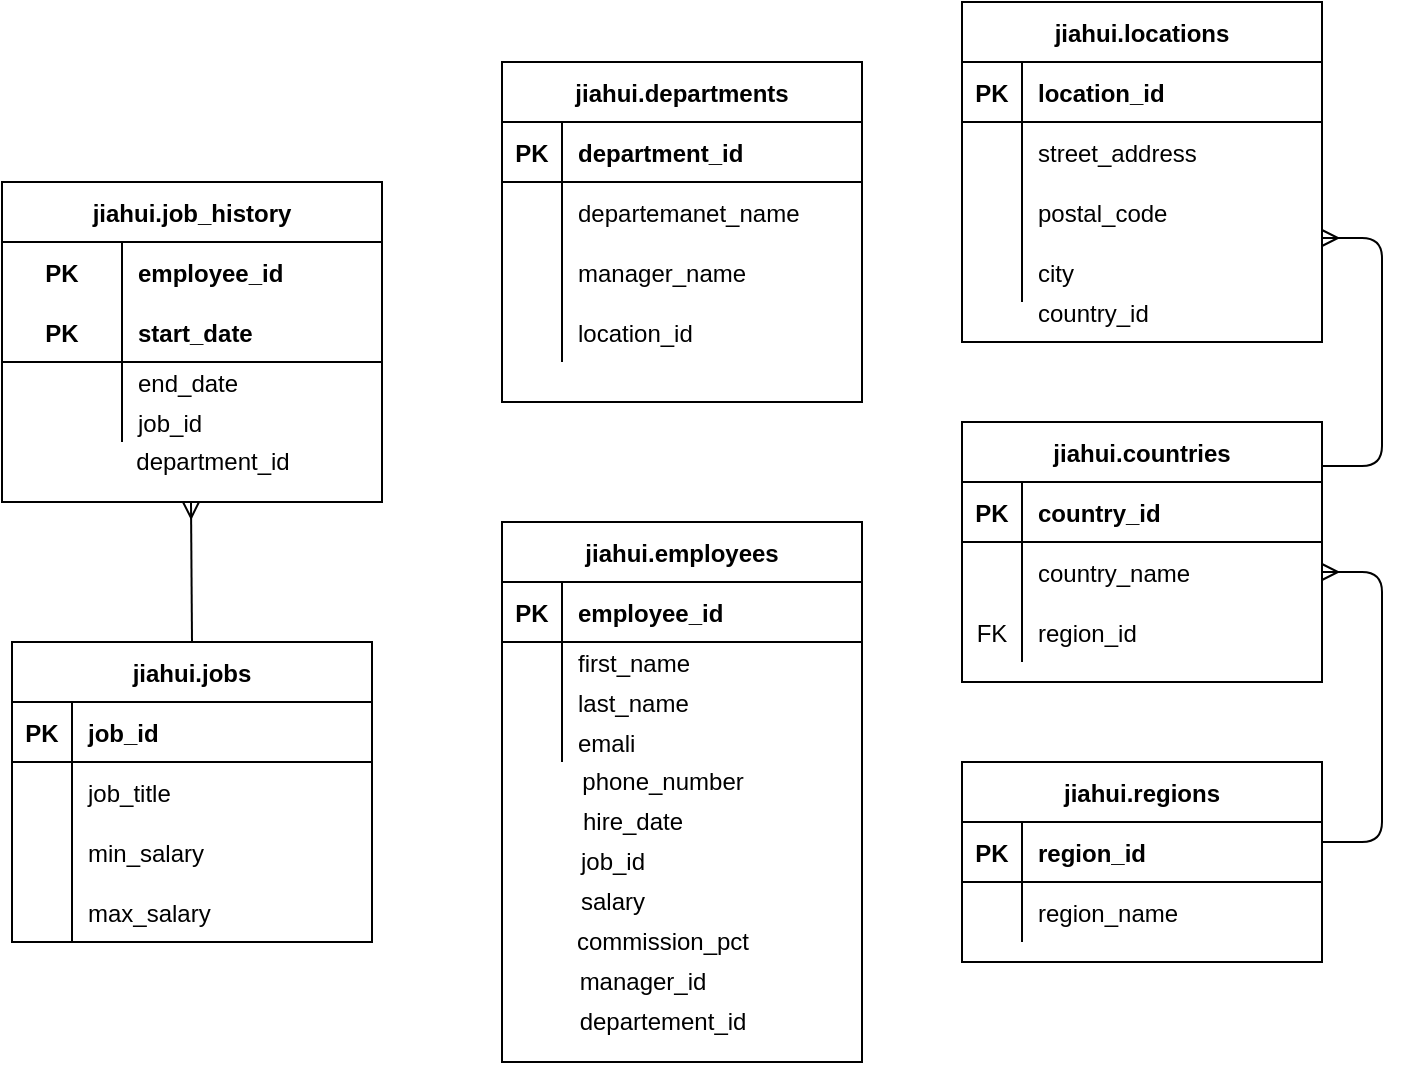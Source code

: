 <mxfile version="13.9.2" type="github">
  <diagram id="oKktQ7i2lsQa1mrW154o" name="Page-1">
    <mxGraphModel dx="920" dy="514" grid="1" gridSize="10" guides="1" tooltips="1" connect="1" arrows="1" fold="1" page="1" pageScale="1" pageWidth="827" pageHeight="1169" math="0" shadow="0">
      <root>
        <mxCell id="0" />
        <mxCell id="1" parent="0" />
        <mxCell id="AiLqDA74QCMFkK-5nruq-1" value="jiahui.regions" style="shape=table;startSize=30;container=1;collapsible=1;childLayout=tableLayout;fixedRows=1;rowLines=0;fontStyle=1;align=center;resizeLast=1;" parent="1" vertex="1">
          <mxGeometry x="580" y="580" width="180" height="100" as="geometry" />
        </mxCell>
        <mxCell id="AiLqDA74QCMFkK-5nruq-2" value="" style="shape=partialRectangle;collapsible=0;dropTarget=0;pointerEvents=0;fillColor=none;top=0;left=0;bottom=1;right=0;points=[[0,0.5],[1,0.5]];portConstraint=eastwest;" parent="AiLqDA74QCMFkK-5nruq-1" vertex="1">
          <mxGeometry y="30" width="180" height="30" as="geometry" />
        </mxCell>
        <mxCell id="AiLqDA74QCMFkK-5nruq-3" value="PK" style="shape=partialRectangle;connectable=0;fillColor=none;top=0;left=0;bottom=0;right=0;fontStyle=1;overflow=hidden;" parent="AiLqDA74QCMFkK-5nruq-2" vertex="1">
          <mxGeometry width="30" height="30" as="geometry" />
        </mxCell>
        <mxCell id="AiLqDA74QCMFkK-5nruq-4" value="region_id" style="shape=partialRectangle;connectable=0;fillColor=none;top=0;left=0;bottom=0;right=0;align=left;spacingLeft=6;fontStyle=1;overflow=hidden;" parent="AiLqDA74QCMFkK-5nruq-2" vertex="1">
          <mxGeometry x="30" width="150" height="30" as="geometry" />
        </mxCell>
        <mxCell id="AiLqDA74QCMFkK-5nruq-5" value="" style="shape=partialRectangle;collapsible=0;dropTarget=0;pointerEvents=0;fillColor=none;top=0;left=0;bottom=0;right=0;points=[[0,0.5],[1,0.5]];portConstraint=eastwest;" parent="AiLqDA74QCMFkK-5nruq-1" vertex="1">
          <mxGeometry y="60" width="180" height="30" as="geometry" />
        </mxCell>
        <mxCell id="AiLqDA74QCMFkK-5nruq-6" value="" style="shape=partialRectangle;connectable=0;fillColor=none;top=0;left=0;bottom=0;right=0;editable=1;overflow=hidden;" parent="AiLqDA74QCMFkK-5nruq-5" vertex="1">
          <mxGeometry width="30" height="30" as="geometry" />
        </mxCell>
        <mxCell id="AiLqDA74QCMFkK-5nruq-7" value="region_name" style="shape=partialRectangle;connectable=0;fillColor=none;top=0;left=0;bottom=0;right=0;align=left;spacingLeft=6;overflow=hidden;" parent="AiLqDA74QCMFkK-5nruq-5" vertex="1">
          <mxGeometry x="30" width="150" height="30" as="geometry" />
        </mxCell>
        <mxCell id="ExNAI3M1cGkK11rpZreg-1" value="jiahui.countries" style="shape=table;startSize=30;container=1;collapsible=1;childLayout=tableLayout;fixedRows=1;rowLines=0;fontStyle=1;align=center;resizeLast=1;strokeColor=#000000;" vertex="1" parent="1">
          <mxGeometry x="580" y="410" width="180" height="130" as="geometry" />
        </mxCell>
        <mxCell id="ExNAI3M1cGkK11rpZreg-2" value="" style="shape=partialRectangle;collapsible=0;dropTarget=0;pointerEvents=0;fillColor=none;top=0;left=0;bottom=1;right=0;points=[[0,0.5],[1,0.5]];portConstraint=eastwest;" vertex="1" parent="ExNAI3M1cGkK11rpZreg-1">
          <mxGeometry y="30" width="180" height="30" as="geometry" />
        </mxCell>
        <mxCell id="ExNAI3M1cGkK11rpZreg-3" value="PK" style="shape=partialRectangle;connectable=0;fillColor=none;top=0;left=0;bottom=0;right=0;fontStyle=1;overflow=hidden;" vertex="1" parent="ExNAI3M1cGkK11rpZreg-2">
          <mxGeometry width="30" height="30" as="geometry" />
        </mxCell>
        <mxCell id="ExNAI3M1cGkK11rpZreg-4" value="country_id" style="shape=partialRectangle;connectable=0;fillColor=none;top=0;left=0;bottom=0;right=0;align=left;spacingLeft=6;fontStyle=1;overflow=hidden;" vertex="1" parent="ExNAI3M1cGkK11rpZreg-2">
          <mxGeometry x="30" width="150" height="30" as="geometry" />
        </mxCell>
        <mxCell id="ExNAI3M1cGkK11rpZreg-5" value="" style="shape=partialRectangle;collapsible=0;dropTarget=0;pointerEvents=0;fillColor=none;top=0;left=0;bottom=0;right=0;points=[[0,0.5],[1,0.5]];portConstraint=eastwest;" vertex="1" parent="ExNAI3M1cGkK11rpZreg-1">
          <mxGeometry y="60" width="180" height="30" as="geometry" />
        </mxCell>
        <mxCell id="ExNAI3M1cGkK11rpZreg-6" value="" style="shape=partialRectangle;connectable=0;fillColor=none;top=0;left=0;bottom=0;right=0;editable=1;overflow=hidden;" vertex="1" parent="ExNAI3M1cGkK11rpZreg-5">
          <mxGeometry width="30" height="30" as="geometry" />
        </mxCell>
        <mxCell id="ExNAI3M1cGkK11rpZreg-7" value="country_name" style="shape=partialRectangle;connectable=0;fillColor=none;top=0;left=0;bottom=0;right=0;align=left;spacingLeft=6;overflow=hidden;" vertex="1" parent="ExNAI3M1cGkK11rpZreg-5">
          <mxGeometry x="30" width="150" height="30" as="geometry" />
        </mxCell>
        <mxCell id="ExNAI3M1cGkK11rpZreg-8" value="" style="shape=partialRectangle;collapsible=0;dropTarget=0;pointerEvents=0;fillColor=none;top=0;left=0;bottom=0;right=0;points=[[0,0.5],[1,0.5]];portConstraint=eastwest;" vertex="1" parent="ExNAI3M1cGkK11rpZreg-1">
          <mxGeometry y="90" width="180" height="30" as="geometry" />
        </mxCell>
        <mxCell id="ExNAI3M1cGkK11rpZreg-9" value="FK" style="shape=partialRectangle;connectable=0;fillColor=none;top=0;left=0;bottom=0;right=0;editable=1;overflow=hidden;" vertex="1" parent="ExNAI3M1cGkK11rpZreg-8">
          <mxGeometry width="30" height="30" as="geometry" />
        </mxCell>
        <mxCell id="ExNAI3M1cGkK11rpZreg-10" value="region_id" style="shape=partialRectangle;connectable=0;fillColor=none;top=0;left=0;bottom=0;right=0;align=left;spacingLeft=6;overflow=hidden;" vertex="1" parent="ExNAI3M1cGkK11rpZreg-8">
          <mxGeometry x="30" width="150" height="30" as="geometry" />
        </mxCell>
        <mxCell id="ExNAI3M1cGkK11rpZreg-14" value="" style="edgeStyle=entityRelationEdgeStyle;fontSize=12;html=1;endArrow=ERmany;" edge="1" parent="1" target="ExNAI3M1cGkK11rpZreg-5">
          <mxGeometry width="100" height="100" relative="1" as="geometry">
            <mxPoint x="760" y="620" as="sourcePoint" />
            <mxPoint x="860" y="520" as="targetPoint" />
          </mxGeometry>
        </mxCell>
        <mxCell id="ExNAI3M1cGkK11rpZreg-15" value="jiahui.job_history" style="shape=table;startSize=30;container=1;collapsible=1;childLayout=tableLayout;fixedRows=1;rowLines=0;fontStyle=1;align=center;resizeLast=1;" vertex="1" parent="1">
          <mxGeometry x="100" y="290" width="190" height="160" as="geometry" />
        </mxCell>
        <mxCell id="ExNAI3M1cGkK11rpZreg-16" value="" style="shape=partialRectangle;collapsible=0;dropTarget=0;pointerEvents=0;fillColor=none;top=0;left=0;bottom=0;right=0;points=[[0,0.5],[1,0.5]];portConstraint=eastwest;" vertex="1" parent="ExNAI3M1cGkK11rpZreg-15">
          <mxGeometry y="30" width="190" height="30" as="geometry" />
        </mxCell>
        <mxCell id="ExNAI3M1cGkK11rpZreg-17" value="PK" style="shape=partialRectangle;connectable=0;fillColor=none;top=0;left=0;bottom=0;right=0;fontStyle=1;overflow=hidden;" vertex="1" parent="ExNAI3M1cGkK11rpZreg-16">
          <mxGeometry width="60" height="30" as="geometry" />
        </mxCell>
        <mxCell id="ExNAI3M1cGkK11rpZreg-18" value="employee_id" style="shape=partialRectangle;connectable=0;fillColor=none;top=0;left=0;bottom=0;right=0;align=left;spacingLeft=6;fontStyle=1;overflow=hidden;" vertex="1" parent="ExNAI3M1cGkK11rpZreg-16">
          <mxGeometry x="60" width="130" height="30" as="geometry" />
        </mxCell>
        <mxCell id="ExNAI3M1cGkK11rpZreg-19" value="" style="shape=partialRectangle;collapsible=0;dropTarget=0;pointerEvents=0;fillColor=none;top=0;left=0;bottom=1;right=0;points=[[0,0.5],[1,0.5]];portConstraint=eastwest;" vertex="1" parent="ExNAI3M1cGkK11rpZreg-15">
          <mxGeometry y="60" width="190" height="30" as="geometry" />
        </mxCell>
        <mxCell id="ExNAI3M1cGkK11rpZreg-20" value="PK" style="shape=partialRectangle;connectable=0;fillColor=none;top=0;left=0;bottom=0;right=0;fontStyle=1;overflow=hidden;" vertex="1" parent="ExNAI3M1cGkK11rpZreg-19">
          <mxGeometry width="60" height="30" as="geometry" />
        </mxCell>
        <mxCell id="ExNAI3M1cGkK11rpZreg-21" value="start_date" style="shape=partialRectangle;connectable=0;fillColor=none;top=0;left=0;bottom=0;right=0;align=left;spacingLeft=6;fontStyle=1;overflow=hidden;" vertex="1" parent="ExNAI3M1cGkK11rpZreg-19">
          <mxGeometry x="60" width="130" height="30" as="geometry" />
        </mxCell>
        <mxCell id="ExNAI3M1cGkK11rpZreg-22" value="" style="shape=partialRectangle;collapsible=0;dropTarget=0;pointerEvents=0;fillColor=none;top=0;left=0;bottom=0;right=0;points=[[0,0.5],[1,0.5]];portConstraint=eastwest;" vertex="1" parent="ExNAI3M1cGkK11rpZreg-15">
          <mxGeometry y="90" width="190" height="20" as="geometry" />
        </mxCell>
        <mxCell id="ExNAI3M1cGkK11rpZreg-23" value="" style="shape=partialRectangle;connectable=0;fillColor=none;top=0;left=0;bottom=0;right=0;editable=1;overflow=hidden;" vertex="1" parent="ExNAI3M1cGkK11rpZreg-22">
          <mxGeometry width="60" height="20" as="geometry" />
        </mxCell>
        <mxCell id="ExNAI3M1cGkK11rpZreg-24" value="end_date" style="shape=partialRectangle;connectable=0;fillColor=none;top=0;left=0;bottom=0;right=0;align=left;spacingLeft=6;overflow=hidden;" vertex="1" parent="ExNAI3M1cGkK11rpZreg-22">
          <mxGeometry x="60" width="130" height="20" as="geometry" />
        </mxCell>
        <mxCell id="ExNAI3M1cGkK11rpZreg-25" value="" style="shape=partialRectangle;collapsible=0;dropTarget=0;pointerEvents=0;fillColor=none;top=0;left=0;bottom=0;right=0;points=[[0,0.5],[1,0.5]];portConstraint=eastwest;" vertex="1" parent="ExNAI3M1cGkK11rpZreg-15">
          <mxGeometry y="110" width="190" height="20" as="geometry" />
        </mxCell>
        <mxCell id="ExNAI3M1cGkK11rpZreg-26" value="" style="shape=partialRectangle;connectable=0;fillColor=none;top=0;left=0;bottom=0;right=0;editable=1;overflow=hidden;" vertex="1" parent="ExNAI3M1cGkK11rpZreg-25">
          <mxGeometry width="60" height="20" as="geometry" />
        </mxCell>
        <mxCell id="ExNAI3M1cGkK11rpZreg-27" value="job_id" style="shape=partialRectangle;connectable=0;fillColor=none;top=0;left=0;bottom=0;right=0;align=left;spacingLeft=6;overflow=hidden;" vertex="1" parent="ExNAI3M1cGkK11rpZreg-25">
          <mxGeometry x="60" width="130" height="20" as="geometry" />
        </mxCell>
        <mxCell id="ExNAI3M1cGkK11rpZreg-29" value="department_id" style="text;html=1;align=center;verticalAlign=middle;resizable=0;points=[];autosize=1;" vertex="1" parent="1">
          <mxGeometry x="160" y="420" width="90" height="20" as="geometry" />
        </mxCell>
        <mxCell id="ExNAI3M1cGkK11rpZreg-30" value="jiahui.jobs" style="shape=table;startSize=30;container=1;collapsible=1;childLayout=tableLayout;fixedRows=1;rowLines=0;fontStyle=1;align=center;resizeLast=1;" vertex="1" parent="1">
          <mxGeometry x="105" y="520" width="180" height="150" as="geometry" />
        </mxCell>
        <mxCell id="ExNAI3M1cGkK11rpZreg-31" value="" style="shape=partialRectangle;collapsible=0;dropTarget=0;pointerEvents=0;fillColor=none;top=0;left=0;bottom=1;right=0;points=[[0,0.5],[1,0.5]];portConstraint=eastwest;" vertex="1" parent="ExNAI3M1cGkK11rpZreg-30">
          <mxGeometry y="30" width="180" height="30" as="geometry" />
        </mxCell>
        <mxCell id="ExNAI3M1cGkK11rpZreg-32" value="PK" style="shape=partialRectangle;connectable=0;fillColor=none;top=0;left=0;bottom=0;right=0;fontStyle=1;overflow=hidden;" vertex="1" parent="ExNAI3M1cGkK11rpZreg-31">
          <mxGeometry width="30" height="30" as="geometry" />
        </mxCell>
        <mxCell id="ExNAI3M1cGkK11rpZreg-33" value="job_id" style="shape=partialRectangle;connectable=0;fillColor=none;top=0;left=0;bottom=0;right=0;align=left;spacingLeft=6;fontStyle=1;overflow=hidden;" vertex="1" parent="ExNAI3M1cGkK11rpZreg-31">
          <mxGeometry x="30" width="150" height="30" as="geometry" />
        </mxCell>
        <mxCell id="ExNAI3M1cGkK11rpZreg-34" value="" style="shape=partialRectangle;collapsible=0;dropTarget=0;pointerEvents=0;fillColor=none;top=0;left=0;bottom=0;right=0;points=[[0,0.5],[1,0.5]];portConstraint=eastwest;" vertex="1" parent="ExNAI3M1cGkK11rpZreg-30">
          <mxGeometry y="60" width="180" height="30" as="geometry" />
        </mxCell>
        <mxCell id="ExNAI3M1cGkK11rpZreg-35" value="" style="shape=partialRectangle;connectable=0;fillColor=none;top=0;left=0;bottom=0;right=0;editable=1;overflow=hidden;" vertex="1" parent="ExNAI3M1cGkK11rpZreg-34">
          <mxGeometry width="30" height="30" as="geometry" />
        </mxCell>
        <mxCell id="ExNAI3M1cGkK11rpZreg-36" value="job_title" style="shape=partialRectangle;connectable=0;fillColor=none;top=0;left=0;bottom=0;right=0;align=left;spacingLeft=6;overflow=hidden;" vertex="1" parent="ExNAI3M1cGkK11rpZreg-34">
          <mxGeometry x="30" width="150" height="30" as="geometry" />
        </mxCell>
        <mxCell id="ExNAI3M1cGkK11rpZreg-37" value="" style="shape=partialRectangle;collapsible=0;dropTarget=0;pointerEvents=0;fillColor=none;top=0;left=0;bottom=0;right=0;points=[[0,0.5],[1,0.5]];portConstraint=eastwest;" vertex="1" parent="ExNAI3M1cGkK11rpZreg-30">
          <mxGeometry y="90" width="180" height="30" as="geometry" />
        </mxCell>
        <mxCell id="ExNAI3M1cGkK11rpZreg-38" value="" style="shape=partialRectangle;connectable=0;fillColor=none;top=0;left=0;bottom=0;right=0;editable=1;overflow=hidden;" vertex="1" parent="ExNAI3M1cGkK11rpZreg-37">
          <mxGeometry width="30" height="30" as="geometry" />
        </mxCell>
        <mxCell id="ExNAI3M1cGkK11rpZreg-39" value="min_salary" style="shape=partialRectangle;connectable=0;fillColor=none;top=0;left=0;bottom=0;right=0;align=left;spacingLeft=6;overflow=hidden;" vertex="1" parent="ExNAI3M1cGkK11rpZreg-37">
          <mxGeometry x="30" width="150" height="30" as="geometry" />
        </mxCell>
        <mxCell id="ExNAI3M1cGkK11rpZreg-40" value="" style="shape=partialRectangle;collapsible=0;dropTarget=0;pointerEvents=0;fillColor=none;top=0;left=0;bottom=0;right=0;points=[[0,0.5],[1,0.5]];portConstraint=eastwest;" vertex="1" parent="ExNAI3M1cGkK11rpZreg-30">
          <mxGeometry y="120" width="180" height="30" as="geometry" />
        </mxCell>
        <mxCell id="ExNAI3M1cGkK11rpZreg-41" value="" style="shape=partialRectangle;connectable=0;fillColor=none;top=0;left=0;bottom=0;right=0;editable=1;overflow=hidden;" vertex="1" parent="ExNAI3M1cGkK11rpZreg-40">
          <mxGeometry width="30" height="30" as="geometry" />
        </mxCell>
        <mxCell id="ExNAI3M1cGkK11rpZreg-42" value="max_salary" style="shape=partialRectangle;connectable=0;fillColor=none;top=0;left=0;bottom=0;right=0;align=left;spacingLeft=6;overflow=hidden;" vertex="1" parent="ExNAI3M1cGkK11rpZreg-40">
          <mxGeometry x="30" width="150" height="30" as="geometry" />
        </mxCell>
        <mxCell id="ExNAI3M1cGkK11rpZreg-48" value="jiahui.departments" style="shape=table;startSize=30;container=1;collapsible=1;childLayout=tableLayout;fixedRows=1;rowLines=0;fontStyle=1;align=center;resizeLast=1;strokeColor=#000000;" vertex="1" parent="1">
          <mxGeometry x="350" y="230" width="180" height="170" as="geometry" />
        </mxCell>
        <mxCell id="ExNAI3M1cGkK11rpZreg-49" value="" style="shape=partialRectangle;collapsible=0;dropTarget=0;pointerEvents=0;fillColor=none;top=0;left=0;bottom=1;right=0;points=[[0,0.5],[1,0.5]];portConstraint=eastwest;" vertex="1" parent="ExNAI3M1cGkK11rpZreg-48">
          <mxGeometry y="30" width="180" height="30" as="geometry" />
        </mxCell>
        <mxCell id="ExNAI3M1cGkK11rpZreg-50" value="PK" style="shape=partialRectangle;connectable=0;fillColor=none;top=0;left=0;bottom=0;right=0;fontStyle=1;overflow=hidden;" vertex="1" parent="ExNAI3M1cGkK11rpZreg-49">
          <mxGeometry width="30" height="30" as="geometry" />
        </mxCell>
        <mxCell id="ExNAI3M1cGkK11rpZreg-51" value="department_id" style="shape=partialRectangle;connectable=0;fillColor=none;top=0;left=0;bottom=0;right=0;align=left;spacingLeft=6;fontStyle=1;overflow=hidden;" vertex="1" parent="ExNAI3M1cGkK11rpZreg-49">
          <mxGeometry x="30" width="150" height="30" as="geometry" />
        </mxCell>
        <mxCell id="ExNAI3M1cGkK11rpZreg-52" value="" style="shape=partialRectangle;collapsible=0;dropTarget=0;pointerEvents=0;fillColor=none;top=0;left=0;bottom=0;right=0;points=[[0,0.5],[1,0.5]];portConstraint=eastwest;" vertex="1" parent="ExNAI3M1cGkK11rpZreg-48">
          <mxGeometry y="60" width="180" height="30" as="geometry" />
        </mxCell>
        <mxCell id="ExNAI3M1cGkK11rpZreg-53" value="" style="shape=partialRectangle;connectable=0;fillColor=none;top=0;left=0;bottom=0;right=0;editable=1;overflow=hidden;" vertex="1" parent="ExNAI3M1cGkK11rpZreg-52">
          <mxGeometry width="30" height="30" as="geometry" />
        </mxCell>
        <mxCell id="ExNAI3M1cGkK11rpZreg-54" value="departemanet_name" style="shape=partialRectangle;connectable=0;fillColor=none;top=0;left=0;bottom=0;right=0;align=left;spacingLeft=6;overflow=hidden;" vertex="1" parent="ExNAI3M1cGkK11rpZreg-52">
          <mxGeometry x="30" width="150" height="30" as="geometry" />
        </mxCell>
        <mxCell id="ExNAI3M1cGkK11rpZreg-55" value="" style="shape=partialRectangle;collapsible=0;dropTarget=0;pointerEvents=0;fillColor=none;top=0;left=0;bottom=0;right=0;points=[[0,0.5],[1,0.5]];portConstraint=eastwest;" vertex="1" parent="ExNAI3M1cGkK11rpZreg-48">
          <mxGeometry y="90" width="180" height="30" as="geometry" />
        </mxCell>
        <mxCell id="ExNAI3M1cGkK11rpZreg-56" value="" style="shape=partialRectangle;connectable=0;fillColor=none;top=0;left=0;bottom=0;right=0;editable=1;overflow=hidden;" vertex="1" parent="ExNAI3M1cGkK11rpZreg-55">
          <mxGeometry width="30" height="30" as="geometry" />
        </mxCell>
        <mxCell id="ExNAI3M1cGkK11rpZreg-57" value="manager_name" style="shape=partialRectangle;connectable=0;fillColor=none;top=0;left=0;bottom=0;right=0;align=left;spacingLeft=6;overflow=hidden;" vertex="1" parent="ExNAI3M1cGkK11rpZreg-55">
          <mxGeometry x="30" width="150" height="30" as="geometry" />
        </mxCell>
        <mxCell id="ExNAI3M1cGkK11rpZreg-58" value="" style="shape=partialRectangle;collapsible=0;dropTarget=0;pointerEvents=0;fillColor=none;top=0;left=0;bottom=0;right=0;points=[[0,0.5],[1,0.5]];portConstraint=eastwest;" vertex="1" parent="ExNAI3M1cGkK11rpZreg-48">
          <mxGeometry y="120" width="180" height="30" as="geometry" />
        </mxCell>
        <mxCell id="ExNAI3M1cGkK11rpZreg-59" value="" style="shape=partialRectangle;connectable=0;fillColor=none;top=0;left=0;bottom=0;right=0;editable=1;overflow=hidden;" vertex="1" parent="ExNAI3M1cGkK11rpZreg-58">
          <mxGeometry width="30" height="30" as="geometry" />
        </mxCell>
        <mxCell id="ExNAI3M1cGkK11rpZreg-60" value="location_id" style="shape=partialRectangle;connectable=0;fillColor=none;top=0;left=0;bottom=0;right=0;align=left;spacingLeft=6;overflow=hidden;" vertex="1" parent="ExNAI3M1cGkK11rpZreg-58">
          <mxGeometry x="30" width="150" height="30" as="geometry" />
        </mxCell>
        <mxCell id="ExNAI3M1cGkK11rpZreg-64" value="" style="fontSize=12;html=1;endArrow=ERmany;exitX=0.5;exitY=0;exitDx=0;exitDy=0;" edge="1" parent="1" source="ExNAI3M1cGkK11rpZreg-30">
          <mxGeometry width="100" height="100" relative="1" as="geometry">
            <mxPoint x="195" y="480" as="sourcePoint" />
            <mxPoint x="194.5" y="450" as="targetPoint" />
          </mxGeometry>
        </mxCell>
        <mxCell id="ExNAI3M1cGkK11rpZreg-66" value="jiahui.employees" style="shape=table;startSize=30;container=1;collapsible=1;childLayout=tableLayout;fixedRows=1;rowLines=0;fontStyle=1;align=center;resizeLast=1;strokeColor=#000000;" vertex="1" parent="1">
          <mxGeometry x="350" y="460" width="180" height="270" as="geometry">
            <mxRectangle x="350" y="460" width="130" height="30" as="alternateBounds" />
          </mxGeometry>
        </mxCell>
        <mxCell id="ExNAI3M1cGkK11rpZreg-67" value="" style="shape=partialRectangle;collapsible=0;dropTarget=0;pointerEvents=0;fillColor=none;top=0;left=0;bottom=1;right=0;points=[[0,0.5],[1,0.5]];portConstraint=eastwest;" vertex="1" parent="ExNAI3M1cGkK11rpZreg-66">
          <mxGeometry y="30" width="180" height="30" as="geometry" />
        </mxCell>
        <mxCell id="ExNAI3M1cGkK11rpZreg-68" value="PK" style="shape=partialRectangle;connectable=0;fillColor=none;top=0;left=0;bottom=0;right=0;fontStyle=1;overflow=hidden;" vertex="1" parent="ExNAI3M1cGkK11rpZreg-67">
          <mxGeometry width="30" height="30" as="geometry" />
        </mxCell>
        <mxCell id="ExNAI3M1cGkK11rpZreg-69" value="employee_id" style="shape=partialRectangle;connectable=0;fillColor=none;top=0;left=0;bottom=0;right=0;align=left;spacingLeft=6;fontStyle=1;overflow=hidden;fontFamily=Helvetica;" vertex="1" parent="ExNAI3M1cGkK11rpZreg-67">
          <mxGeometry x="30" width="150" height="30" as="geometry" />
        </mxCell>
        <mxCell id="ExNAI3M1cGkK11rpZreg-70" value="" style="shape=partialRectangle;collapsible=0;dropTarget=0;pointerEvents=0;fillColor=none;top=0;left=0;bottom=0;right=0;points=[[0,0.5],[1,0.5]];portConstraint=eastwest;" vertex="1" parent="ExNAI3M1cGkK11rpZreg-66">
          <mxGeometry y="60" width="180" height="20" as="geometry" />
        </mxCell>
        <mxCell id="ExNAI3M1cGkK11rpZreg-71" value="" style="shape=partialRectangle;connectable=0;fillColor=none;top=0;left=0;bottom=0;right=0;editable=1;overflow=hidden;" vertex="1" parent="ExNAI3M1cGkK11rpZreg-70">
          <mxGeometry width="30" height="20" as="geometry" />
        </mxCell>
        <mxCell id="ExNAI3M1cGkK11rpZreg-72" value="first_name" style="shape=partialRectangle;connectable=0;fillColor=none;top=0;left=0;bottom=0;right=0;align=left;spacingLeft=6;overflow=hidden;" vertex="1" parent="ExNAI3M1cGkK11rpZreg-70">
          <mxGeometry x="30" width="150" height="20" as="geometry" />
        </mxCell>
        <mxCell id="ExNAI3M1cGkK11rpZreg-73" value="" style="shape=partialRectangle;collapsible=0;dropTarget=0;pointerEvents=0;fillColor=none;top=0;left=0;bottom=0;right=0;points=[[0,0.5],[1,0.5]];portConstraint=eastwest;" vertex="1" parent="ExNAI3M1cGkK11rpZreg-66">
          <mxGeometry y="80" width="180" height="20" as="geometry" />
        </mxCell>
        <mxCell id="ExNAI3M1cGkK11rpZreg-74" value="" style="shape=partialRectangle;connectable=0;fillColor=none;top=0;left=0;bottom=0;right=0;editable=1;overflow=hidden;" vertex="1" parent="ExNAI3M1cGkK11rpZreg-73">
          <mxGeometry width="30" height="20" as="geometry" />
        </mxCell>
        <mxCell id="ExNAI3M1cGkK11rpZreg-75" value="last_name" style="shape=partialRectangle;connectable=0;fillColor=none;top=0;left=0;bottom=0;right=0;align=left;spacingLeft=6;overflow=hidden;" vertex="1" parent="ExNAI3M1cGkK11rpZreg-73">
          <mxGeometry x="30" width="150" height="20" as="geometry" />
        </mxCell>
        <mxCell id="ExNAI3M1cGkK11rpZreg-76" value="" style="shape=partialRectangle;collapsible=0;dropTarget=0;pointerEvents=0;fillColor=none;top=0;left=0;bottom=0;right=0;points=[[0,0.5],[1,0.5]];portConstraint=eastwest;" vertex="1" parent="ExNAI3M1cGkK11rpZreg-66">
          <mxGeometry y="100" width="180" height="20" as="geometry" />
        </mxCell>
        <mxCell id="ExNAI3M1cGkK11rpZreg-77" value="" style="shape=partialRectangle;connectable=0;fillColor=none;top=0;left=0;bottom=0;right=0;editable=1;overflow=hidden;" vertex="1" parent="ExNAI3M1cGkK11rpZreg-76">
          <mxGeometry width="30" height="20" as="geometry" />
        </mxCell>
        <mxCell id="ExNAI3M1cGkK11rpZreg-78" value="emali" style="shape=partialRectangle;connectable=0;fillColor=none;top=0;left=0;bottom=0;right=0;align=left;spacingLeft=6;overflow=hidden;" vertex="1" parent="ExNAI3M1cGkK11rpZreg-76">
          <mxGeometry x="30" width="150" height="20" as="geometry" />
        </mxCell>
        <mxCell id="ExNAI3M1cGkK11rpZreg-93" value="phone_number" style="text;html=1;align=center;verticalAlign=middle;resizable=0;points=[];autosize=1;fontFamily=Helvetica;fontColor=#000000;" vertex="1" parent="1">
          <mxGeometry x="380" y="580" width="100" height="20" as="geometry" />
        </mxCell>
        <mxCell id="ExNAI3M1cGkK11rpZreg-95" value="hire_date" style="text;html=1;align=center;verticalAlign=middle;resizable=0;points=[];autosize=1;fontFamily=Helvetica;fontColor=#000000;" vertex="1" parent="1">
          <mxGeometry x="380" y="600" width="70" height="20" as="geometry" />
        </mxCell>
        <mxCell id="ExNAI3M1cGkK11rpZreg-96" value="job_id" style="text;html=1;align=center;verticalAlign=middle;resizable=0;points=[];autosize=1;fontFamily=Helvetica;fontColor=#000000;" vertex="1" parent="1">
          <mxGeometry x="380" y="620" width="50" height="20" as="geometry" />
        </mxCell>
        <mxCell id="ExNAI3M1cGkK11rpZreg-97" value="salary" style="text;html=1;align=center;verticalAlign=middle;resizable=0;points=[];autosize=1;fontFamily=Helvetica;fontColor=#000000;" vertex="1" parent="1">
          <mxGeometry x="380" y="640" width="50" height="20" as="geometry" />
        </mxCell>
        <mxCell id="ExNAI3M1cGkK11rpZreg-98" value="commission_pct" style="text;html=1;align=center;verticalAlign=middle;resizable=0;points=[];autosize=1;fontFamily=Helvetica;fontColor=#000000;" vertex="1" parent="1">
          <mxGeometry x="380" y="660" width="100" height="20" as="geometry" />
        </mxCell>
        <mxCell id="ExNAI3M1cGkK11rpZreg-99" value="manager_id" style="text;html=1;align=center;verticalAlign=middle;resizable=0;points=[];autosize=1;fontFamily=Helvetica;fontColor=#000000;" vertex="1" parent="1">
          <mxGeometry x="380" y="680" width="80" height="20" as="geometry" />
        </mxCell>
        <mxCell id="ExNAI3M1cGkK11rpZreg-100" value="departement_id" style="text;html=1;align=center;verticalAlign=middle;resizable=0;points=[];autosize=1;fontFamily=Helvetica;fontColor=#000000;" vertex="1" parent="1">
          <mxGeometry x="380" y="700" width="100" height="20" as="geometry" />
        </mxCell>
        <mxCell id="ExNAI3M1cGkK11rpZreg-108" value="jiahui.locations" style="shape=table;startSize=30;container=1;collapsible=1;childLayout=tableLayout;fixedRows=1;rowLines=0;fontStyle=1;align=center;resizeLast=1;strokeColor=#000000;fontFamily=Helvetica;fontColor=#000000;" vertex="1" parent="1">
          <mxGeometry x="580" y="200" width="180" height="170" as="geometry" />
        </mxCell>
        <mxCell id="ExNAI3M1cGkK11rpZreg-109" value="" style="shape=partialRectangle;collapsible=0;dropTarget=0;pointerEvents=0;fillColor=none;top=0;left=0;bottom=1;right=0;points=[[0,0.5],[1,0.5]];portConstraint=eastwest;" vertex="1" parent="ExNAI3M1cGkK11rpZreg-108">
          <mxGeometry y="30" width="180" height="30" as="geometry" />
        </mxCell>
        <mxCell id="ExNAI3M1cGkK11rpZreg-110" value="PK" style="shape=partialRectangle;connectable=0;fillColor=none;top=0;left=0;bottom=0;right=0;fontStyle=1;overflow=hidden;" vertex="1" parent="ExNAI3M1cGkK11rpZreg-109">
          <mxGeometry width="30" height="30" as="geometry" />
        </mxCell>
        <mxCell id="ExNAI3M1cGkK11rpZreg-111" value="location_id" style="shape=partialRectangle;connectable=0;fillColor=none;top=0;left=0;bottom=0;right=0;align=left;spacingLeft=6;fontStyle=1;overflow=hidden;" vertex="1" parent="ExNAI3M1cGkK11rpZreg-109">
          <mxGeometry x="30" width="150" height="30" as="geometry" />
        </mxCell>
        <mxCell id="ExNAI3M1cGkK11rpZreg-112" value="" style="shape=partialRectangle;collapsible=0;dropTarget=0;pointerEvents=0;fillColor=none;top=0;left=0;bottom=0;right=0;points=[[0,0.5],[1,0.5]];portConstraint=eastwest;" vertex="1" parent="ExNAI3M1cGkK11rpZreg-108">
          <mxGeometry y="60" width="180" height="30" as="geometry" />
        </mxCell>
        <mxCell id="ExNAI3M1cGkK11rpZreg-113" value="" style="shape=partialRectangle;connectable=0;fillColor=none;top=0;left=0;bottom=0;right=0;editable=1;overflow=hidden;" vertex="1" parent="ExNAI3M1cGkK11rpZreg-112">
          <mxGeometry width="30" height="30" as="geometry" />
        </mxCell>
        <mxCell id="ExNAI3M1cGkK11rpZreg-114" value="street_address" style="shape=partialRectangle;connectable=0;fillColor=none;top=0;left=0;bottom=0;right=0;align=left;spacingLeft=6;overflow=hidden;" vertex="1" parent="ExNAI3M1cGkK11rpZreg-112">
          <mxGeometry x="30" width="150" height="30" as="geometry" />
        </mxCell>
        <mxCell id="ExNAI3M1cGkK11rpZreg-115" value="" style="shape=partialRectangle;collapsible=0;dropTarget=0;pointerEvents=0;fillColor=none;top=0;left=0;bottom=0;right=0;points=[[0,0.5],[1,0.5]];portConstraint=eastwest;" vertex="1" parent="ExNAI3M1cGkK11rpZreg-108">
          <mxGeometry y="90" width="180" height="30" as="geometry" />
        </mxCell>
        <mxCell id="ExNAI3M1cGkK11rpZreg-116" value="" style="shape=partialRectangle;connectable=0;fillColor=none;top=0;left=0;bottom=0;right=0;editable=1;overflow=hidden;" vertex="1" parent="ExNAI3M1cGkK11rpZreg-115">
          <mxGeometry width="30" height="30" as="geometry" />
        </mxCell>
        <mxCell id="ExNAI3M1cGkK11rpZreg-117" value="postal_code" style="shape=partialRectangle;connectable=0;fillColor=none;top=0;left=0;bottom=0;right=0;align=left;spacingLeft=6;overflow=hidden;" vertex="1" parent="ExNAI3M1cGkK11rpZreg-115">
          <mxGeometry x="30" width="150" height="30" as="geometry" />
        </mxCell>
        <mxCell id="ExNAI3M1cGkK11rpZreg-118" value="" style="shape=partialRectangle;collapsible=0;dropTarget=0;pointerEvents=0;fillColor=none;top=0;left=0;bottom=0;right=0;points=[[0,0.5],[1,0.5]];portConstraint=eastwest;" vertex="1" parent="ExNAI3M1cGkK11rpZreg-108">
          <mxGeometry y="120" width="180" height="30" as="geometry" />
        </mxCell>
        <mxCell id="ExNAI3M1cGkK11rpZreg-119" value="" style="shape=partialRectangle;connectable=0;fillColor=none;top=0;left=0;bottom=0;right=0;editable=1;overflow=hidden;" vertex="1" parent="ExNAI3M1cGkK11rpZreg-118">
          <mxGeometry width="30" height="30" as="geometry" />
        </mxCell>
        <mxCell id="ExNAI3M1cGkK11rpZreg-120" value="city" style="shape=partialRectangle;connectable=0;fillColor=none;top=0;left=0;bottom=0;right=0;align=left;spacingLeft=6;overflow=hidden;" vertex="1" parent="ExNAI3M1cGkK11rpZreg-118">
          <mxGeometry x="30" width="150" height="30" as="geometry" />
        </mxCell>
        <mxCell id="ExNAI3M1cGkK11rpZreg-121" value="" style="shape=partialRectangle;collapsible=0;dropTarget=0;pointerEvents=0;fillColor=none;top=0;left=0;bottom=0;right=0;points=[[0,0.5],[1,0.5]];portConstraint=eastwest;" vertex="1" parent="1">
          <mxGeometry x="580" y="340" width="180" height="30" as="geometry" />
        </mxCell>
        <mxCell id="ExNAI3M1cGkK11rpZreg-122" value="" style="shape=partialRectangle;connectable=0;fillColor=none;top=0;left=0;bottom=0;right=0;editable=1;overflow=hidden;" vertex="1" parent="ExNAI3M1cGkK11rpZreg-121">
          <mxGeometry width="30" height="30" as="geometry" />
        </mxCell>
        <mxCell id="ExNAI3M1cGkK11rpZreg-123" value="country_id" style="shape=partialRectangle;connectable=0;fillColor=none;top=0;left=0;bottom=0;right=0;align=left;spacingLeft=6;overflow=hidden;" vertex="1" parent="ExNAI3M1cGkK11rpZreg-121">
          <mxGeometry x="30" width="150" height="30" as="geometry" />
        </mxCell>
        <mxCell id="ExNAI3M1cGkK11rpZreg-125" value="" style="edgeStyle=orthogonalEdgeStyle;fontSize=12;html=1;endArrow=ERmany;elbow=vertical;" edge="1" parent="1">
          <mxGeometry width="100" height="100" relative="1" as="geometry">
            <mxPoint x="760" y="432" as="sourcePoint" />
            <mxPoint x="760" y="318" as="targetPoint" />
            <Array as="points">
              <mxPoint x="790" y="432" />
              <mxPoint x="790" y="318" />
            </Array>
          </mxGeometry>
        </mxCell>
      </root>
    </mxGraphModel>
  </diagram>
</mxfile>
